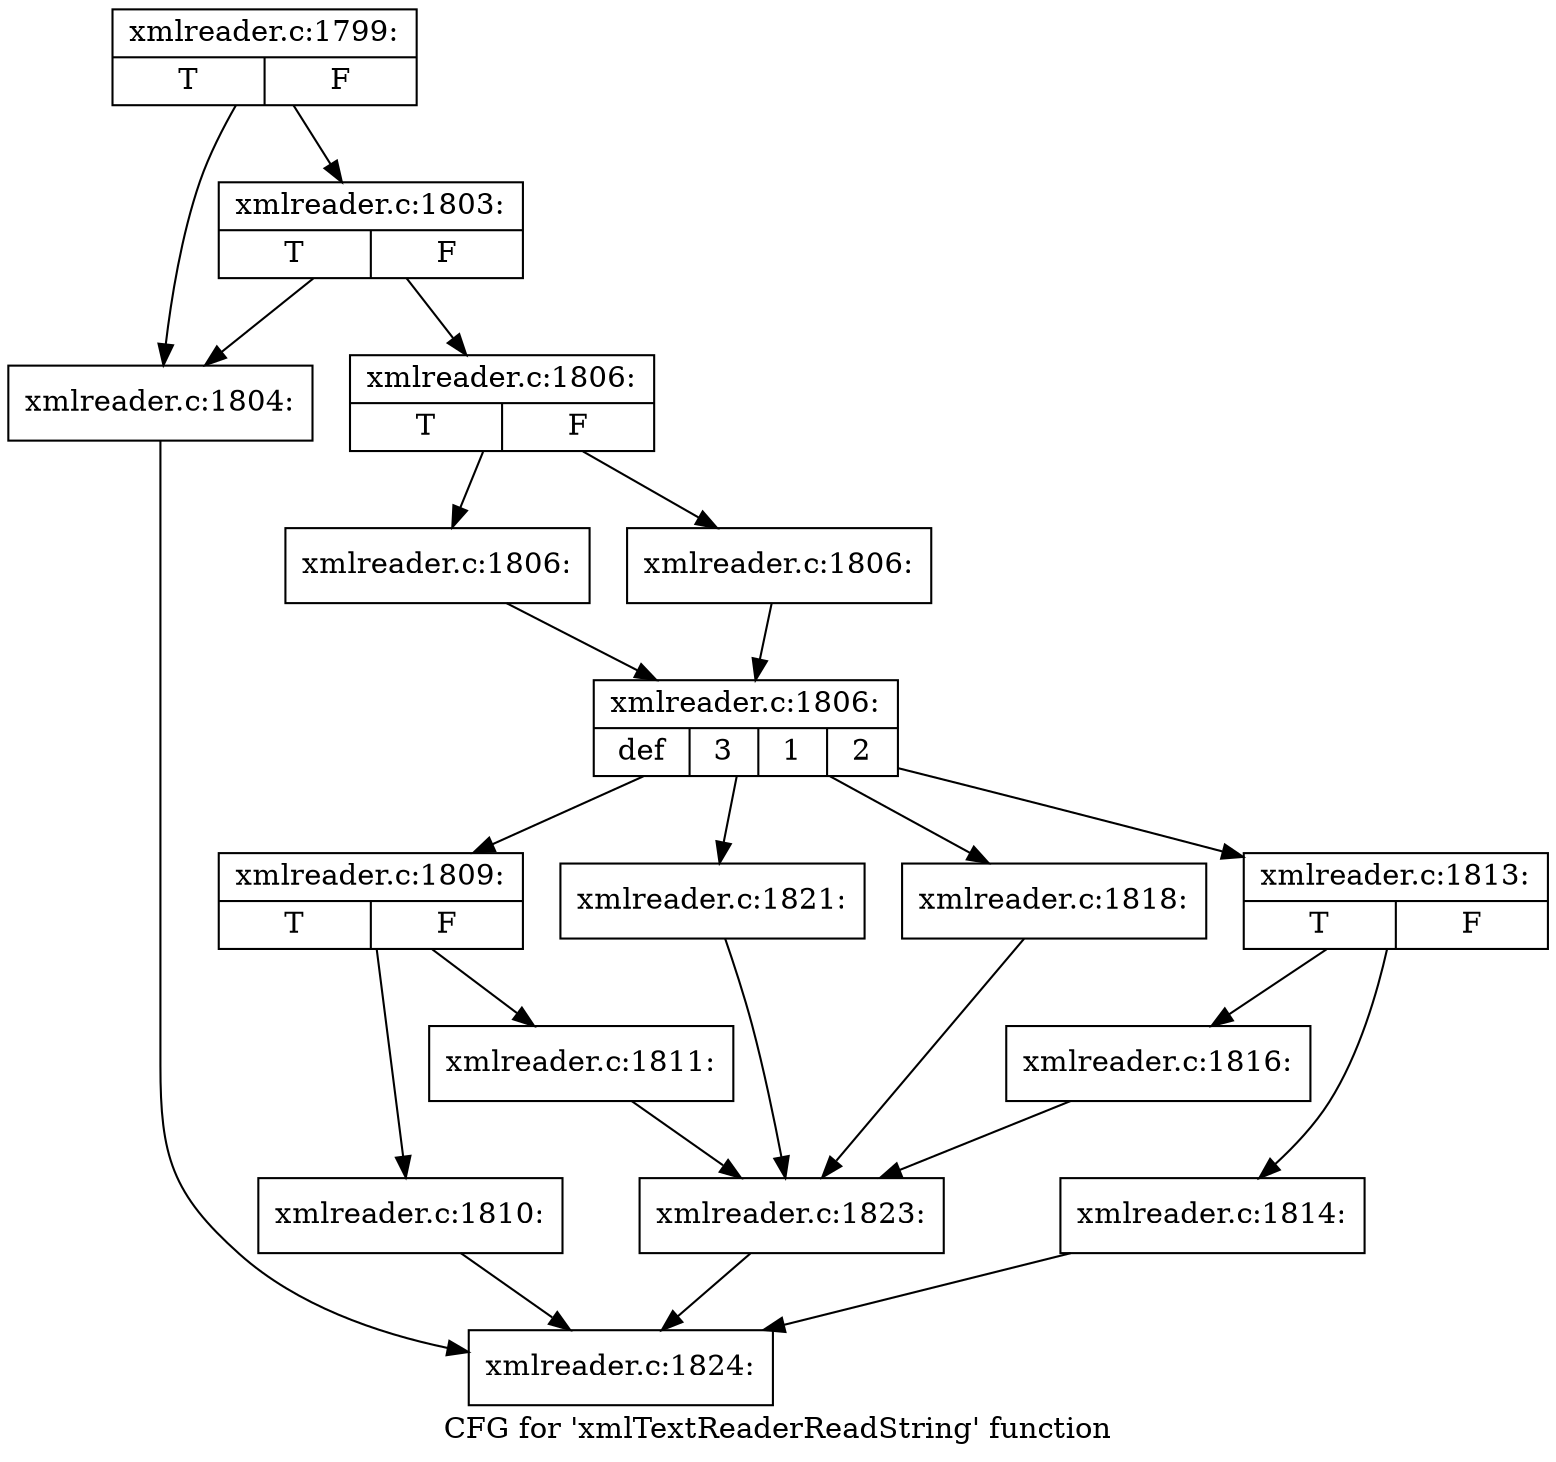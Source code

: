 digraph "CFG for 'xmlTextReaderReadString' function" {
	label="CFG for 'xmlTextReaderReadString' function";

	Node0x55e4492cd870 [shape=record,label="{xmlreader.c:1799:|{<s0>T|<s1>F}}"];
	Node0x55e4492cd870 -> Node0x55e4492d0840;
	Node0x55e4492cd870 -> Node0x55e4492d08e0;
	Node0x55e4492d08e0 [shape=record,label="{xmlreader.c:1803:|{<s0>T|<s1>F}}"];
	Node0x55e4492d08e0 -> Node0x55e4492d0840;
	Node0x55e4492d08e0 -> Node0x55e4492d0890;
	Node0x55e4492d0840 [shape=record,label="{xmlreader.c:1804:}"];
	Node0x55e4492d0840 -> Node0x55e4492cfd40;
	Node0x55e4492d0890 [shape=record,label="{xmlreader.c:1806:|{<s0>T|<s1>F}}"];
	Node0x55e4492d0890 -> Node0x55e4492d1060;
	Node0x55e4492d0890 -> Node0x55e4492d10b0;
	Node0x55e4492d1060 [shape=record,label="{xmlreader.c:1806:}"];
	Node0x55e4492d1060 -> Node0x55e4492d1100;
	Node0x55e4492d10b0 [shape=record,label="{xmlreader.c:1806:}"];
	Node0x55e4492d10b0 -> Node0x55e4492d1100;
	Node0x55e4492d1100 [shape=record,label="{xmlreader.c:1806:|{<s0>def|<s1>3|<s2>1|<s3>2}}"];
	Node0x55e4492d1100 -> Node0x55e4492d19b0;
	Node0x55e4492d1100 -> Node0x55e4492cfa50;
	Node0x55e4492d1100 -> Node0x55e4492d27e0;
	Node0x55e4492d1100 -> Node0x55e4492d3250;
	Node0x55e4492cfa50 [shape=record,label="{xmlreader.c:1809:|{<s0>T|<s1>F}}"];
	Node0x55e4492cfa50 -> Node0x55e4492cbbb0;
	Node0x55e4492cfa50 -> Node0x55e4492cfc30;
	Node0x55e4492cbbb0 [shape=record,label="{xmlreader.c:1810:}"];
	Node0x55e4492cbbb0 -> Node0x55e4492cfd40;
	Node0x55e4492cfc30 [shape=record,label="{xmlreader.c:1811:}"];
	Node0x55e4492cfc30 -> Node0x55e4492d1840;
	Node0x55e4492d27e0 [shape=record,label="{xmlreader.c:1813:|{<s0>T|<s1>F}}"];
	Node0x55e4492d27e0 -> Node0x55e4492d2860;
	Node0x55e4492d27e0 -> Node0x55e4492d28b0;
	Node0x55e4492d2860 [shape=record,label="{xmlreader.c:1814:}"];
	Node0x55e4492d2860 -> Node0x55e4492cfd40;
	Node0x55e4492d28b0 [shape=record,label="{xmlreader.c:1816:}"];
	Node0x55e4492d28b0 -> Node0x55e4492d1840;
	Node0x55e4492d3250 [shape=record,label="{xmlreader.c:1818:}"];
	Node0x55e4492d3250 -> Node0x55e4492d1840;
	Node0x55e4492d19b0 [shape=record,label="{xmlreader.c:1821:}"];
	Node0x55e4492d19b0 -> Node0x55e4492d1840;
	Node0x55e4492d1840 [shape=record,label="{xmlreader.c:1823:}"];
	Node0x55e4492d1840 -> Node0x55e4492cfd40;
	Node0x55e4492cfd40 [shape=record,label="{xmlreader.c:1824:}"];
}

